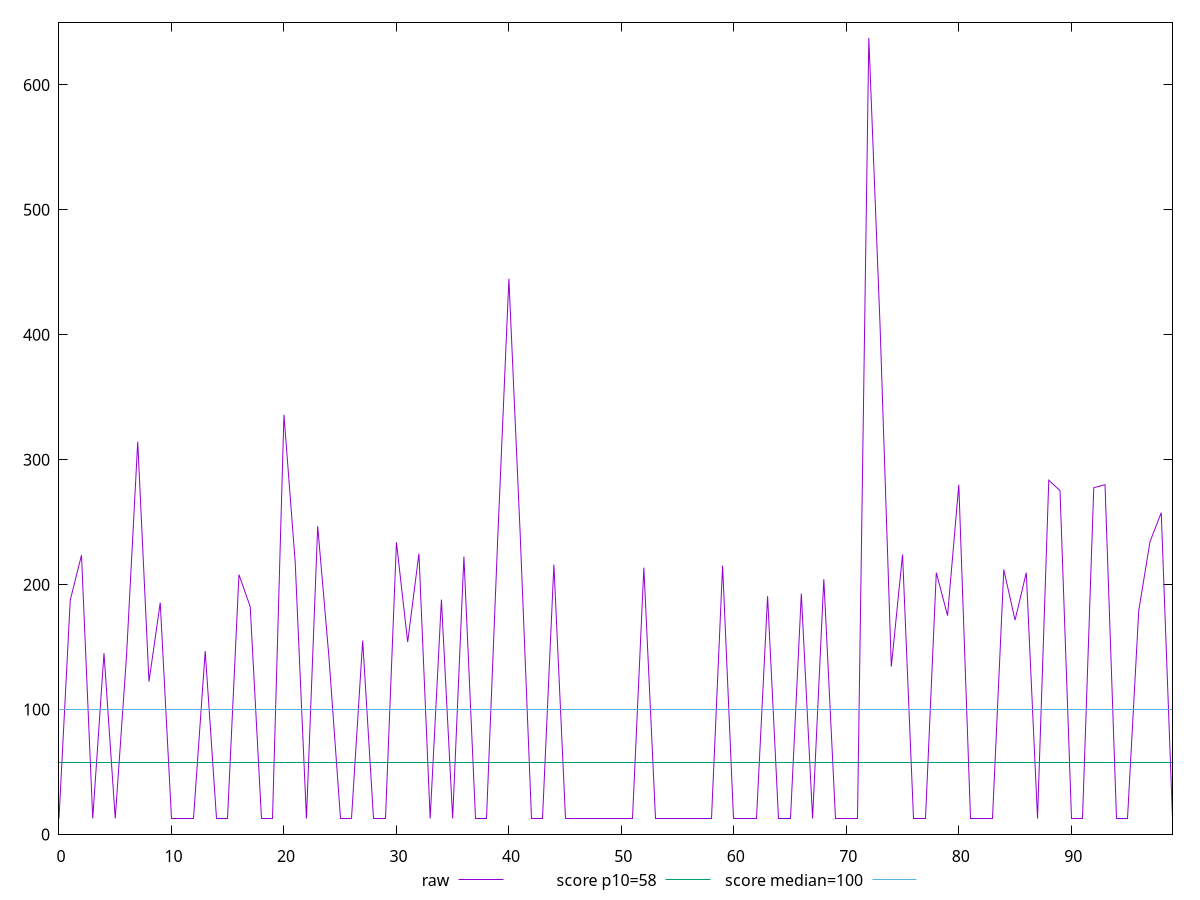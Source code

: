 reset

$raw <<EOF
0 12.8
1 187.60000000000002
2 223.60000000000002
3 12.8
4 145.20000000000002
5 12.8
6 142.4
7 314.40000000000003
8 122.4
9 185.60000000000002
10 12.8
11 12.8
12 12.8
13 146.8
14 12.8
15 12.8
16 208
17 182.4
18 12.8
19 12.8
20 336
21 218
22 12.8
23 246.8
24 141.99999999999966
25 12.8
26 12.8
27 155.1999999999993
28 12.8
29 12.8
30 234
31 154
32 224.8
33 12.8
34 188
35 12.8
36 222.4
37 12.8
38 12.8
39 235.60000000000002
40 444.8
41 241.20000000000073
42 12.8
43 12.8
44 216
45 12.8
46 12.8
47 12.8
48 12.8
49 12.8
50 12.8
51 12.8
52 213.60000000000002
53 12.8
54 12.8
55 12.8
56 12.8
57 12.8
58 12.8
59 215.20000000000002
60 12.8
61 12.8
62 12.8
63 190.8
64 12.8
65 12.8
66 192.8
67 12.8
68 204.39999999999964
69 12.8
70 12.8
71 12.8
72 637.6
73 407.20000000000005
74 134.4
75 224
76 12.8
77 12.8
78 209.60000000000002
79 175.20000000000002
80 280
81 12.8
82 12.8
83 12.8
84 212
85 171.60000000000002
86 209.60000000000002
87 12.8
88 283.6
89 275.2
90 12.8
91 12.8
92 277.59999999999854
93 280
94 12.8
95 12.8
96 179.20000000000002
97 234.4
98 257.6
99 12.8
EOF

set key outside below
set xrange [0:99]
set yrange [0.3039999999999985:650.096]
set trange [0.3039999999999985:650.096]
set terminal svg size 640, 500 enhanced background rgb 'white'
set output "reports/report_00028_2021-02-24T12-49-42.674Z/estimated-input-latency/samples/card/raw/values.svg"

plot $raw title "raw" with line, \
     58 title "score p10=58", \
     100 title "score median=100"

reset
